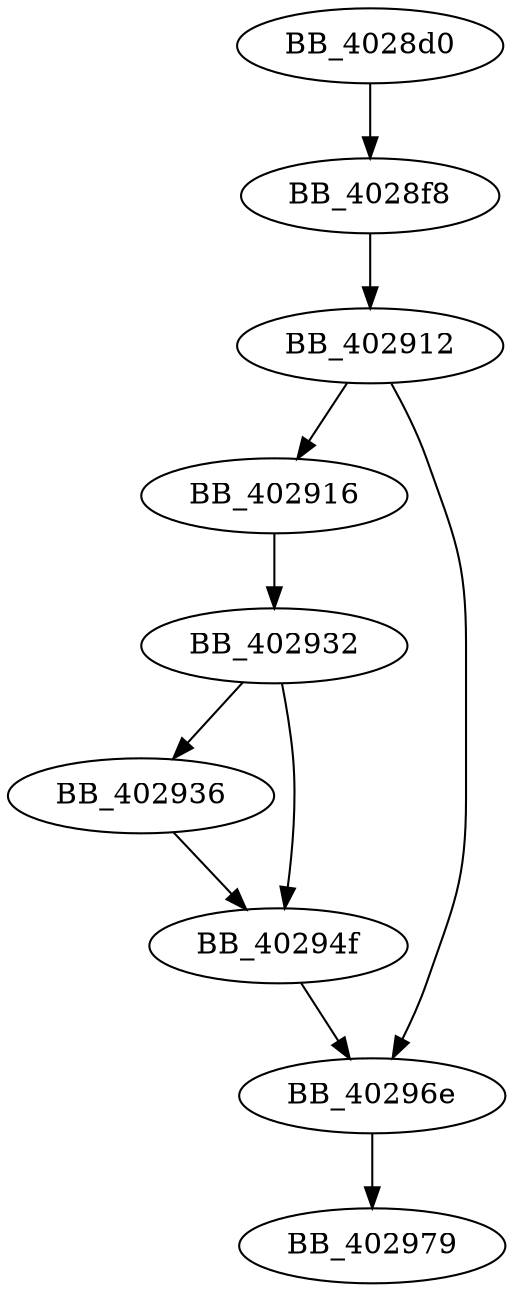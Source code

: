DiGraph sub_4028D0{
BB_4028d0->BB_4028f8
BB_4028f8->BB_402912
BB_402912->BB_402916
BB_402912->BB_40296e
BB_402916->BB_402932
BB_402932->BB_402936
BB_402932->BB_40294f
BB_402936->BB_40294f
BB_40294f->BB_40296e
BB_40296e->BB_402979
}
